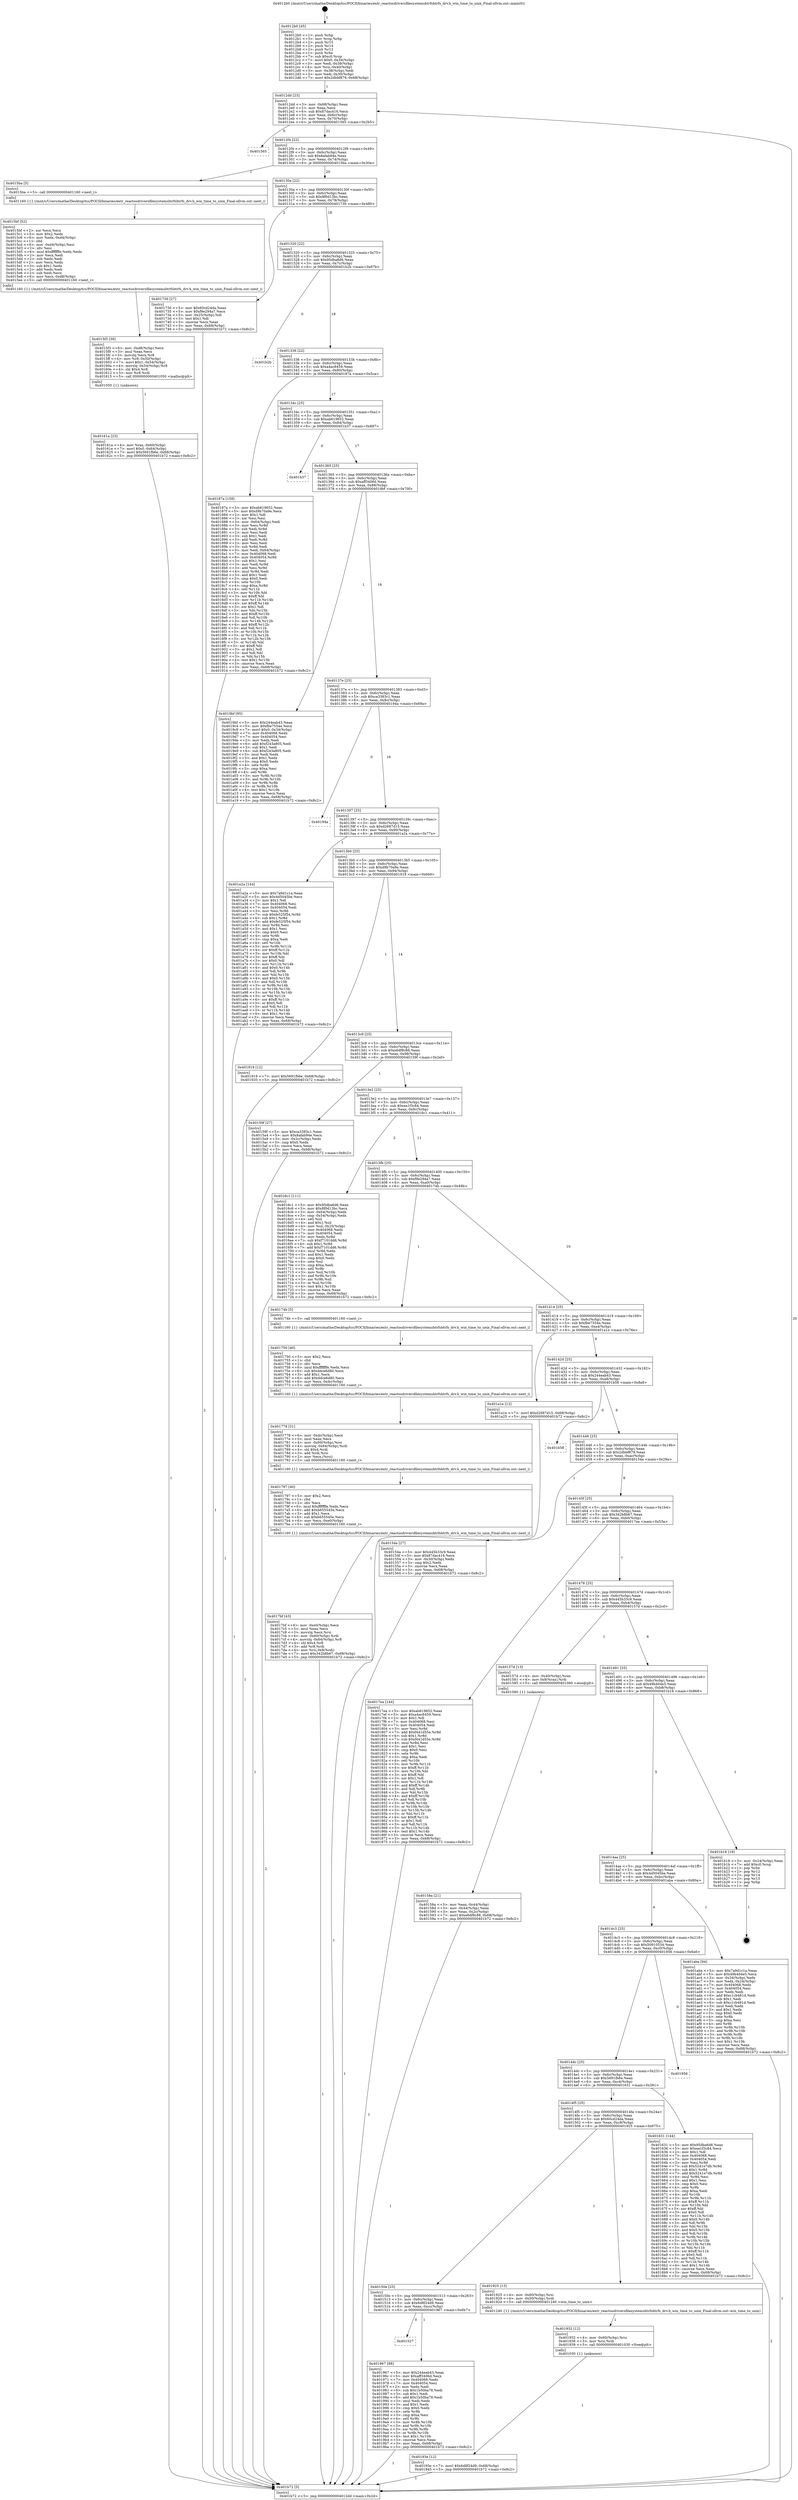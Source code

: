 digraph "0x4012b0" {
  label = "0x4012b0 (/mnt/c/Users/mathe/Desktop/tcc/POCII/binaries/extr_reactosdriversfilesystemsbtrfsbtrfs_drv.h_win_time_to_unix_Final-ollvm.out::main(0))"
  labelloc = "t"
  node[shape=record]

  Entry [label="",width=0.3,height=0.3,shape=circle,fillcolor=black,style=filled]
  "0x4012dd" [label="{
     0x4012dd [23]\l
     | [instrs]\l
     &nbsp;&nbsp;0x4012dd \<+3\>: mov -0x68(%rbp),%eax\l
     &nbsp;&nbsp;0x4012e0 \<+2\>: mov %eax,%ecx\l
     &nbsp;&nbsp;0x4012e2 \<+6\>: sub $0x87dac416,%ecx\l
     &nbsp;&nbsp;0x4012e8 \<+3\>: mov %eax,-0x6c(%rbp)\l
     &nbsp;&nbsp;0x4012eb \<+3\>: mov %ecx,-0x70(%rbp)\l
     &nbsp;&nbsp;0x4012ee \<+6\>: je 0000000000401565 \<main+0x2b5\>\l
  }"]
  "0x401565" [label="{
     0x401565\l
  }", style=dashed]
  "0x4012f4" [label="{
     0x4012f4 [22]\l
     | [instrs]\l
     &nbsp;&nbsp;0x4012f4 \<+5\>: jmp 00000000004012f9 \<main+0x49\>\l
     &nbsp;&nbsp;0x4012f9 \<+3\>: mov -0x6c(%rbp),%eax\l
     &nbsp;&nbsp;0x4012fc \<+5\>: sub $0x8afab94e,%eax\l
     &nbsp;&nbsp;0x401301 \<+3\>: mov %eax,-0x74(%rbp)\l
     &nbsp;&nbsp;0x401304 \<+6\>: je 00000000004015ba \<main+0x30a\>\l
  }"]
  Exit [label="",width=0.3,height=0.3,shape=circle,fillcolor=black,style=filled,peripheries=2]
  "0x4015ba" [label="{
     0x4015ba [5]\l
     | [instrs]\l
     &nbsp;&nbsp;0x4015ba \<+5\>: call 0000000000401160 \<next_i\>\l
     | [calls]\l
     &nbsp;&nbsp;0x401160 \{1\} (/mnt/c/Users/mathe/Desktop/tcc/POCII/binaries/extr_reactosdriversfilesystemsbtrfsbtrfs_drv.h_win_time_to_unix_Final-ollvm.out::next_i)\l
  }"]
  "0x40130a" [label="{
     0x40130a [22]\l
     | [instrs]\l
     &nbsp;&nbsp;0x40130a \<+5\>: jmp 000000000040130f \<main+0x5f\>\l
     &nbsp;&nbsp;0x40130f \<+3\>: mov -0x6c(%rbp),%eax\l
     &nbsp;&nbsp;0x401312 \<+5\>: sub $0x8f0d13bc,%eax\l
     &nbsp;&nbsp;0x401317 \<+3\>: mov %eax,-0x78(%rbp)\l
     &nbsp;&nbsp;0x40131a \<+6\>: je 0000000000401730 \<main+0x480\>\l
  }"]
  "0x401527" [label="{
     0x401527\l
  }", style=dashed]
  "0x401730" [label="{
     0x401730 [27]\l
     | [instrs]\l
     &nbsp;&nbsp;0x401730 \<+5\>: mov $0x60cd24da,%eax\l
     &nbsp;&nbsp;0x401735 \<+5\>: mov $0xf9e294a7,%ecx\l
     &nbsp;&nbsp;0x40173a \<+3\>: mov -0x25(%rbp),%dl\l
     &nbsp;&nbsp;0x40173d \<+3\>: test $0x1,%dl\l
     &nbsp;&nbsp;0x401740 \<+3\>: cmovne %ecx,%eax\l
     &nbsp;&nbsp;0x401743 \<+3\>: mov %eax,-0x68(%rbp)\l
     &nbsp;&nbsp;0x401746 \<+5\>: jmp 0000000000401b72 \<main+0x8c2\>\l
  }"]
  "0x401320" [label="{
     0x401320 [22]\l
     | [instrs]\l
     &nbsp;&nbsp;0x401320 \<+5\>: jmp 0000000000401325 \<main+0x75\>\l
     &nbsp;&nbsp;0x401325 \<+3\>: mov -0x6c(%rbp),%eax\l
     &nbsp;&nbsp;0x401328 \<+5\>: sub $0x95dba6d6,%eax\l
     &nbsp;&nbsp;0x40132d \<+3\>: mov %eax,-0x7c(%rbp)\l
     &nbsp;&nbsp;0x401330 \<+6\>: je 0000000000401b2b \<main+0x87b\>\l
  }"]
  "0x401967" [label="{
     0x401967 [88]\l
     | [instrs]\l
     &nbsp;&nbsp;0x401967 \<+5\>: mov $0x244eab43,%eax\l
     &nbsp;&nbsp;0x40196c \<+5\>: mov $0xaff3406d,%ecx\l
     &nbsp;&nbsp;0x401971 \<+7\>: mov 0x404068,%edx\l
     &nbsp;&nbsp;0x401978 \<+7\>: mov 0x404054,%esi\l
     &nbsp;&nbsp;0x40197f \<+2\>: mov %edx,%edi\l
     &nbsp;&nbsp;0x401981 \<+6\>: sub $0x1b50ba78,%edi\l
     &nbsp;&nbsp;0x401987 \<+3\>: sub $0x1,%edi\l
     &nbsp;&nbsp;0x40198a \<+6\>: add $0x1b50ba78,%edi\l
     &nbsp;&nbsp;0x401990 \<+3\>: imul %edi,%edx\l
     &nbsp;&nbsp;0x401993 \<+3\>: and $0x1,%edx\l
     &nbsp;&nbsp;0x401996 \<+3\>: cmp $0x0,%edx\l
     &nbsp;&nbsp;0x401999 \<+4\>: sete %r8b\l
     &nbsp;&nbsp;0x40199d \<+3\>: cmp $0xa,%esi\l
     &nbsp;&nbsp;0x4019a0 \<+4\>: setl %r9b\l
     &nbsp;&nbsp;0x4019a4 \<+3\>: mov %r8b,%r10b\l
     &nbsp;&nbsp;0x4019a7 \<+3\>: and %r9b,%r10b\l
     &nbsp;&nbsp;0x4019aa \<+3\>: xor %r9b,%r8b\l
     &nbsp;&nbsp;0x4019ad \<+3\>: or %r8b,%r10b\l
     &nbsp;&nbsp;0x4019b0 \<+4\>: test $0x1,%r10b\l
     &nbsp;&nbsp;0x4019b4 \<+3\>: cmovne %ecx,%eax\l
     &nbsp;&nbsp;0x4019b7 \<+3\>: mov %eax,-0x68(%rbp)\l
     &nbsp;&nbsp;0x4019ba \<+5\>: jmp 0000000000401b72 \<main+0x8c2\>\l
  }"]
  "0x401b2b" [label="{
     0x401b2b\l
  }", style=dashed]
  "0x401336" [label="{
     0x401336 [22]\l
     | [instrs]\l
     &nbsp;&nbsp;0x401336 \<+5\>: jmp 000000000040133b \<main+0x8b\>\l
     &nbsp;&nbsp;0x40133b \<+3\>: mov -0x6c(%rbp),%eax\l
     &nbsp;&nbsp;0x40133e \<+5\>: sub $0xa4ac8459,%eax\l
     &nbsp;&nbsp;0x401343 \<+3\>: mov %eax,-0x80(%rbp)\l
     &nbsp;&nbsp;0x401346 \<+6\>: je 000000000040187a \<main+0x5ca\>\l
  }"]
  "0x40193e" [label="{
     0x40193e [12]\l
     | [instrs]\l
     &nbsp;&nbsp;0x40193e \<+7\>: movl $0x6d8f24d9,-0x68(%rbp)\l
     &nbsp;&nbsp;0x401945 \<+5\>: jmp 0000000000401b72 \<main+0x8c2\>\l
  }"]
  "0x40187a" [label="{
     0x40187a [159]\l
     | [instrs]\l
     &nbsp;&nbsp;0x40187a \<+5\>: mov $0xab619652,%eax\l
     &nbsp;&nbsp;0x40187f \<+5\>: mov $0xd9b70a9e,%ecx\l
     &nbsp;&nbsp;0x401884 \<+2\>: mov $0x1,%dl\l
     &nbsp;&nbsp;0x401886 \<+2\>: xor %esi,%esi\l
     &nbsp;&nbsp;0x401888 \<+3\>: mov -0x64(%rbp),%edi\l
     &nbsp;&nbsp;0x40188b \<+3\>: mov %esi,%r8d\l
     &nbsp;&nbsp;0x40188e \<+3\>: sub %edi,%r8d\l
     &nbsp;&nbsp;0x401891 \<+2\>: mov %esi,%edi\l
     &nbsp;&nbsp;0x401893 \<+3\>: sub $0x1,%edi\l
     &nbsp;&nbsp;0x401896 \<+3\>: add %edi,%r8d\l
     &nbsp;&nbsp;0x401899 \<+2\>: mov %esi,%edi\l
     &nbsp;&nbsp;0x40189b \<+3\>: sub %r8d,%edi\l
     &nbsp;&nbsp;0x40189e \<+3\>: mov %edi,-0x64(%rbp)\l
     &nbsp;&nbsp;0x4018a1 \<+7\>: mov 0x404068,%edi\l
     &nbsp;&nbsp;0x4018a8 \<+8\>: mov 0x404054,%r8d\l
     &nbsp;&nbsp;0x4018b0 \<+3\>: sub $0x1,%esi\l
     &nbsp;&nbsp;0x4018b3 \<+3\>: mov %edi,%r9d\l
     &nbsp;&nbsp;0x4018b6 \<+3\>: add %esi,%r9d\l
     &nbsp;&nbsp;0x4018b9 \<+4\>: imul %r9d,%edi\l
     &nbsp;&nbsp;0x4018bd \<+3\>: and $0x1,%edi\l
     &nbsp;&nbsp;0x4018c0 \<+3\>: cmp $0x0,%edi\l
     &nbsp;&nbsp;0x4018c3 \<+4\>: sete %r10b\l
     &nbsp;&nbsp;0x4018c7 \<+4\>: cmp $0xa,%r8d\l
     &nbsp;&nbsp;0x4018cb \<+4\>: setl %r11b\l
     &nbsp;&nbsp;0x4018cf \<+3\>: mov %r10b,%bl\l
     &nbsp;&nbsp;0x4018d2 \<+3\>: xor $0xff,%bl\l
     &nbsp;&nbsp;0x4018d5 \<+3\>: mov %r11b,%r14b\l
     &nbsp;&nbsp;0x4018d8 \<+4\>: xor $0xff,%r14b\l
     &nbsp;&nbsp;0x4018dc \<+3\>: xor $0x1,%dl\l
     &nbsp;&nbsp;0x4018df \<+3\>: mov %bl,%r15b\l
     &nbsp;&nbsp;0x4018e2 \<+4\>: and $0xff,%r15b\l
     &nbsp;&nbsp;0x4018e6 \<+3\>: and %dl,%r10b\l
     &nbsp;&nbsp;0x4018e9 \<+3\>: mov %r14b,%r12b\l
     &nbsp;&nbsp;0x4018ec \<+4\>: and $0xff,%r12b\l
     &nbsp;&nbsp;0x4018f0 \<+3\>: and %dl,%r11b\l
     &nbsp;&nbsp;0x4018f3 \<+3\>: or %r10b,%r15b\l
     &nbsp;&nbsp;0x4018f6 \<+3\>: or %r11b,%r12b\l
     &nbsp;&nbsp;0x4018f9 \<+3\>: xor %r12b,%r15b\l
     &nbsp;&nbsp;0x4018fc \<+3\>: or %r14b,%bl\l
     &nbsp;&nbsp;0x4018ff \<+3\>: xor $0xff,%bl\l
     &nbsp;&nbsp;0x401902 \<+3\>: or $0x1,%dl\l
     &nbsp;&nbsp;0x401905 \<+2\>: and %dl,%bl\l
     &nbsp;&nbsp;0x401907 \<+3\>: or %bl,%r15b\l
     &nbsp;&nbsp;0x40190a \<+4\>: test $0x1,%r15b\l
     &nbsp;&nbsp;0x40190e \<+3\>: cmovne %ecx,%eax\l
     &nbsp;&nbsp;0x401911 \<+3\>: mov %eax,-0x68(%rbp)\l
     &nbsp;&nbsp;0x401914 \<+5\>: jmp 0000000000401b72 \<main+0x8c2\>\l
  }"]
  "0x40134c" [label="{
     0x40134c [25]\l
     | [instrs]\l
     &nbsp;&nbsp;0x40134c \<+5\>: jmp 0000000000401351 \<main+0xa1\>\l
     &nbsp;&nbsp;0x401351 \<+3\>: mov -0x6c(%rbp),%eax\l
     &nbsp;&nbsp;0x401354 \<+5\>: sub $0xab619652,%eax\l
     &nbsp;&nbsp;0x401359 \<+6\>: mov %eax,-0x84(%rbp)\l
     &nbsp;&nbsp;0x40135f \<+6\>: je 0000000000401b37 \<main+0x887\>\l
  }"]
  "0x401932" [label="{
     0x401932 [12]\l
     | [instrs]\l
     &nbsp;&nbsp;0x401932 \<+4\>: mov -0x60(%rbp),%rsi\l
     &nbsp;&nbsp;0x401936 \<+3\>: mov %rsi,%rdi\l
     &nbsp;&nbsp;0x401939 \<+5\>: call 0000000000401030 \<free@plt\>\l
     | [calls]\l
     &nbsp;&nbsp;0x401030 \{1\} (unknown)\l
  }"]
  "0x401b37" [label="{
     0x401b37\l
  }", style=dashed]
  "0x401365" [label="{
     0x401365 [25]\l
     | [instrs]\l
     &nbsp;&nbsp;0x401365 \<+5\>: jmp 000000000040136a \<main+0xba\>\l
     &nbsp;&nbsp;0x40136a \<+3\>: mov -0x6c(%rbp),%eax\l
     &nbsp;&nbsp;0x40136d \<+5\>: sub $0xaff3406d,%eax\l
     &nbsp;&nbsp;0x401372 \<+6\>: mov %eax,-0x88(%rbp)\l
     &nbsp;&nbsp;0x401378 \<+6\>: je 00000000004019bf \<main+0x70f\>\l
  }"]
  "0x40150e" [label="{
     0x40150e [25]\l
     | [instrs]\l
     &nbsp;&nbsp;0x40150e \<+5\>: jmp 0000000000401513 \<main+0x263\>\l
     &nbsp;&nbsp;0x401513 \<+3\>: mov -0x6c(%rbp),%eax\l
     &nbsp;&nbsp;0x401516 \<+5\>: sub $0x6d8f24d9,%eax\l
     &nbsp;&nbsp;0x40151b \<+6\>: mov %eax,-0xcc(%rbp)\l
     &nbsp;&nbsp;0x401521 \<+6\>: je 0000000000401967 \<main+0x6b7\>\l
  }"]
  "0x4019bf" [label="{
     0x4019bf [95]\l
     | [instrs]\l
     &nbsp;&nbsp;0x4019bf \<+5\>: mov $0x244eab43,%eax\l
     &nbsp;&nbsp;0x4019c4 \<+5\>: mov $0xfbe7554e,%ecx\l
     &nbsp;&nbsp;0x4019c9 \<+7\>: movl $0x0,-0x34(%rbp)\l
     &nbsp;&nbsp;0x4019d0 \<+7\>: mov 0x404068,%edx\l
     &nbsp;&nbsp;0x4019d7 \<+7\>: mov 0x404054,%esi\l
     &nbsp;&nbsp;0x4019de \<+2\>: mov %edx,%edi\l
     &nbsp;&nbsp;0x4019e0 \<+6\>: add $0xf243a805,%edi\l
     &nbsp;&nbsp;0x4019e6 \<+3\>: sub $0x1,%edi\l
     &nbsp;&nbsp;0x4019e9 \<+6\>: sub $0xf243a805,%edi\l
     &nbsp;&nbsp;0x4019ef \<+3\>: imul %edi,%edx\l
     &nbsp;&nbsp;0x4019f2 \<+3\>: and $0x1,%edx\l
     &nbsp;&nbsp;0x4019f5 \<+3\>: cmp $0x0,%edx\l
     &nbsp;&nbsp;0x4019f8 \<+4\>: sete %r8b\l
     &nbsp;&nbsp;0x4019fc \<+3\>: cmp $0xa,%esi\l
     &nbsp;&nbsp;0x4019ff \<+4\>: setl %r9b\l
     &nbsp;&nbsp;0x401a03 \<+3\>: mov %r8b,%r10b\l
     &nbsp;&nbsp;0x401a06 \<+3\>: and %r9b,%r10b\l
     &nbsp;&nbsp;0x401a09 \<+3\>: xor %r9b,%r8b\l
     &nbsp;&nbsp;0x401a0c \<+3\>: or %r8b,%r10b\l
     &nbsp;&nbsp;0x401a0f \<+4\>: test $0x1,%r10b\l
     &nbsp;&nbsp;0x401a13 \<+3\>: cmovne %ecx,%eax\l
     &nbsp;&nbsp;0x401a16 \<+3\>: mov %eax,-0x68(%rbp)\l
     &nbsp;&nbsp;0x401a19 \<+5\>: jmp 0000000000401b72 \<main+0x8c2\>\l
  }"]
  "0x40137e" [label="{
     0x40137e [25]\l
     | [instrs]\l
     &nbsp;&nbsp;0x40137e \<+5\>: jmp 0000000000401383 \<main+0xd3\>\l
     &nbsp;&nbsp;0x401383 \<+3\>: mov -0x6c(%rbp),%eax\l
     &nbsp;&nbsp;0x401386 \<+5\>: sub $0xca3383c1,%eax\l
     &nbsp;&nbsp;0x40138b \<+6\>: mov %eax,-0x8c(%rbp)\l
     &nbsp;&nbsp;0x401391 \<+6\>: je 000000000040194a \<main+0x69a\>\l
  }"]
  "0x401925" [label="{
     0x401925 [13]\l
     | [instrs]\l
     &nbsp;&nbsp;0x401925 \<+4\>: mov -0x60(%rbp),%rsi\l
     &nbsp;&nbsp;0x401929 \<+4\>: mov -0x50(%rbp),%rdi\l
     &nbsp;&nbsp;0x40192d \<+5\>: call 0000000000401240 \<win_time_to_unix\>\l
     | [calls]\l
     &nbsp;&nbsp;0x401240 \{1\} (/mnt/c/Users/mathe/Desktop/tcc/POCII/binaries/extr_reactosdriversfilesystemsbtrfsbtrfs_drv.h_win_time_to_unix_Final-ollvm.out::win_time_to_unix)\l
  }"]
  "0x40194a" [label="{
     0x40194a\l
  }", style=dashed]
  "0x401397" [label="{
     0x401397 [25]\l
     | [instrs]\l
     &nbsp;&nbsp;0x401397 \<+5\>: jmp 000000000040139c \<main+0xec\>\l
     &nbsp;&nbsp;0x40139c \<+3\>: mov -0x6c(%rbp),%eax\l
     &nbsp;&nbsp;0x40139f \<+5\>: sub $0xd2687d15,%eax\l
     &nbsp;&nbsp;0x4013a4 \<+6\>: mov %eax,-0x90(%rbp)\l
     &nbsp;&nbsp;0x4013aa \<+6\>: je 0000000000401a2a \<main+0x77a\>\l
  }"]
  "0x4017bf" [label="{
     0x4017bf [43]\l
     | [instrs]\l
     &nbsp;&nbsp;0x4017bf \<+6\>: mov -0xe0(%rbp),%ecx\l
     &nbsp;&nbsp;0x4017c5 \<+3\>: imul %eax,%ecx\l
     &nbsp;&nbsp;0x4017c8 \<+3\>: movslq %ecx,%rsi\l
     &nbsp;&nbsp;0x4017cb \<+4\>: mov -0x60(%rbp),%rdi\l
     &nbsp;&nbsp;0x4017cf \<+4\>: movslq -0x64(%rbp),%r8\l
     &nbsp;&nbsp;0x4017d3 \<+4\>: shl $0x4,%r8\l
     &nbsp;&nbsp;0x4017d7 \<+3\>: add %r8,%rdi\l
     &nbsp;&nbsp;0x4017da \<+4\>: mov %rsi,0x8(%rdi)\l
     &nbsp;&nbsp;0x4017de \<+7\>: movl $0x342b8b67,-0x68(%rbp)\l
     &nbsp;&nbsp;0x4017e5 \<+5\>: jmp 0000000000401b72 \<main+0x8c2\>\l
  }"]
  "0x401a2a" [label="{
     0x401a2a [144]\l
     | [instrs]\l
     &nbsp;&nbsp;0x401a2a \<+5\>: mov $0x7a9d1c1a,%eax\l
     &nbsp;&nbsp;0x401a2f \<+5\>: mov $0x4d5045be,%ecx\l
     &nbsp;&nbsp;0x401a34 \<+2\>: mov $0x1,%dl\l
     &nbsp;&nbsp;0x401a36 \<+7\>: mov 0x404068,%esi\l
     &nbsp;&nbsp;0x401a3d \<+7\>: mov 0x404054,%edi\l
     &nbsp;&nbsp;0x401a44 \<+3\>: mov %esi,%r8d\l
     &nbsp;&nbsp;0x401a47 \<+7\>: sub $0xfe525f54,%r8d\l
     &nbsp;&nbsp;0x401a4e \<+4\>: sub $0x1,%r8d\l
     &nbsp;&nbsp;0x401a52 \<+7\>: add $0xfe525f54,%r8d\l
     &nbsp;&nbsp;0x401a59 \<+4\>: imul %r8d,%esi\l
     &nbsp;&nbsp;0x401a5d \<+3\>: and $0x1,%esi\l
     &nbsp;&nbsp;0x401a60 \<+3\>: cmp $0x0,%esi\l
     &nbsp;&nbsp;0x401a63 \<+4\>: sete %r9b\l
     &nbsp;&nbsp;0x401a67 \<+3\>: cmp $0xa,%edi\l
     &nbsp;&nbsp;0x401a6a \<+4\>: setl %r10b\l
     &nbsp;&nbsp;0x401a6e \<+3\>: mov %r9b,%r11b\l
     &nbsp;&nbsp;0x401a71 \<+4\>: xor $0xff,%r11b\l
     &nbsp;&nbsp;0x401a75 \<+3\>: mov %r10b,%bl\l
     &nbsp;&nbsp;0x401a78 \<+3\>: xor $0xff,%bl\l
     &nbsp;&nbsp;0x401a7b \<+3\>: xor $0x0,%dl\l
     &nbsp;&nbsp;0x401a7e \<+3\>: mov %r11b,%r14b\l
     &nbsp;&nbsp;0x401a81 \<+4\>: and $0x0,%r14b\l
     &nbsp;&nbsp;0x401a85 \<+3\>: and %dl,%r9b\l
     &nbsp;&nbsp;0x401a88 \<+3\>: mov %bl,%r15b\l
     &nbsp;&nbsp;0x401a8b \<+4\>: and $0x0,%r15b\l
     &nbsp;&nbsp;0x401a8f \<+3\>: and %dl,%r10b\l
     &nbsp;&nbsp;0x401a92 \<+3\>: or %r9b,%r14b\l
     &nbsp;&nbsp;0x401a95 \<+3\>: or %r10b,%r15b\l
     &nbsp;&nbsp;0x401a98 \<+3\>: xor %r15b,%r14b\l
     &nbsp;&nbsp;0x401a9b \<+3\>: or %bl,%r11b\l
     &nbsp;&nbsp;0x401a9e \<+4\>: xor $0xff,%r11b\l
     &nbsp;&nbsp;0x401aa2 \<+3\>: or $0x0,%dl\l
     &nbsp;&nbsp;0x401aa5 \<+3\>: and %dl,%r11b\l
     &nbsp;&nbsp;0x401aa8 \<+3\>: or %r11b,%r14b\l
     &nbsp;&nbsp;0x401aab \<+4\>: test $0x1,%r14b\l
     &nbsp;&nbsp;0x401aaf \<+3\>: cmovne %ecx,%eax\l
     &nbsp;&nbsp;0x401ab2 \<+3\>: mov %eax,-0x68(%rbp)\l
     &nbsp;&nbsp;0x401ab5 \<+5\>: jmp 0000000000401b72 \<main+0x8c2\>\l
  }"]
  "0x4013b0" [label="{
     0x4013b0 [25]\l
     | [instrs]\l
     &nbsp;&nbsp;0x4013b0 \<+5\>: jmp 00000000004013b5 \<main+0x105\>\l
     &nbsp;&nbsp;0x4013b5 \<+3\>: mov -0x6c(%rbp),%eax\l
     &nbsp;&nbsp;0x4013b8 \<+5\>: sub $0xd9b70a9e,%eax\l
     &nbsp;&nbsp;0x4013bd \<+6\>: mov %eax,-0x94(%rbp)\l
     &nbsp;&nbsp;0x4013c3 \<+6\>: je 0000000000401919 \<main+0x669\>\l
  }"]
  "0x401797" [label="{
     0x401797 [40]\l
     | [instrs]\l
     &nbsp;&nbsp;0x401797 \<+5\>: mov $0x2,%ecx\l
     &nbsp;&nbsp;0x40179c \<+1\>: cltd\l
     &nbsp;&nbsp;0x40179d \<+2\>: idiv %ecx\l
     &nbsp;&nbsp;0x40179f \<+6\>: imul $0xfffffffe,%edx,%ecx\l
     &nbsp;&nbsp;0x4017a5 \<+6\>: add $0xb655545e,%ecx\l
     &nbsp;&nbsp;0x4017ab \<+3\>: add $0x1,%ecx\l
     &nbsp;&nbsp;0x4017ae \<+6\>: sub $0xb655545e,%ecx\l
     &nbsp;&nbsp;0x4017b4 \<+6\>: mov %ecx,-0xe0(%rbp)\l
     &nbsp;&nbsp;0x4017ba \<+5\>: call 0000000000401160 \<next_i\>\l
     | [calls]\l
     &nbsp;&nbsp;0x401160 \{1\} (/mnt/c/Users/mathe/Desktop/tcc/POCII/binaries/extr_reactosdriversfilesystemsbtrfsbtrfs_drv.h_win_time_to_unix_Final-ollvm.out::next_i)\l
  }"]
  "0x401919" [label="{
     0x401919 [12]\l
     | [instrs]\l
     &nbsp;&nbsp;0x401919 \<+7\>: movl $0x5691fb6e,-0x68(%rbp)\l
     &nbsp;&nbsp;0x401920 \<+5\>: jmp 0000000000401b72 \<main+0x8c2\>\l
  }"]
  "0x4013c9" [label="{
     0x4013c9 [25]\l
     | [instrs]\l
     &nbsp;&nbsp;0x4013c9 \<+5\>: jmp 00000000004013ce \<main+0x11e\>\l
     &nbsp;&nbsp;0x4013ce \<+3\>: mov -0x6c(%rbp),%eax\l
     &nbsp;&nbsp;0x4013d1 \<+5\>: sub $0xe6df8c88,%eax\l
     &nbsp;&nbsp;0x4013d6 \<+6\>: mov %eax,-0x98(%rbp)\l
     &nbsp;&nbsp;0x4013dc \<+6\>: je 000000000040159f \<main+0x2ef\>\l
  }"]
  "0x401778" [label="{
     0x401778 [31]\l
     | [instrs]\l
     &nbsp;&nbsp;0x401778 \<+6\>: mov -0xdc(%rbp),%ecx\l
     &nbsp;&nbsp;0x40177e \<+3\>: imul %eax,%ecx\l
     &nbsp;&nbsp;0x401781 \<+4\>: mov -0x60(%rbp),%rsi\l
     &nbsp;&nbsp;0x401785 \<+4\>: movslq -0x64(%rbp),%rdi\l
     &nbsp;&nbsp;0x401789 \<+4\>: shl $0x4,%rdi\l
     &nbsp;&nbsp;0x40178d \<+3\>: add %rdi,%rsi\l
     &nbsp;&nbsp;0x401790 \<+2\>: mov %ecx,(%rsi)\l
     &nbsp;&nbsp;0x401792 \<+5\>: call 0000000000401160 \<next_i\>\l
     | [calls]\l
     &nbsp;&nbsp;0x401160 \{1\} (/mnt/c/Users/mathe/Desktop/tcc/POCII/binaries/extr_reactosdriversfilesystemsbtrfsbtrfs_drv.h_win_time_to_unix_Final-ollvm.out::next_i)\l
  }"]
  "0x40159f" [label="{
     0x40159f [27]\l
     | [instrs]\l
     &nbsp;&nbsp;0x40159f \<+5\>: mov $0xca3383c1,%eax\l
     &nbsp;&nbsp;0x4015a4 \<+5\>: mov $0x8afab94e,%ecx\l
     &nbsp;&nbsp;0x4015a9 \<+3\>: mov -0x2c(%rbp),%edx\l
     &nbsp;&nbsp;0x4015ac \<+3\>: cmp $0x0,%edx\l
     &nbsp;&nbsp;0x4015af \<+3\>: cmove %ecx,%eax\l
     &nbsp;&nbsp;0x4015b2 \<+3\>: mov %eax,-0x68(%rbp)\l
     &nbsp;&nbsp;0x4015b5 \<+5\>: jmp 0000000000401b72 \<main+0x8c2\>\l
  }"]
  "0x4013e2" [label="{
     0x4013e2 [25]\l
     | [instrs]\l
     &nbsp;&nbsp;0x4013e2 \<+5\>: jmp 00000000004013e7 \<main+0x137\>\l
     &nbsp;&nbsp;0x4013e7 \<+3\>: mov -0x6c(%rbp),%eax\l
     &nbsp;&nbsp;0x4013ea \<+5\>: sub $0xea1f3c84,%eax\l
     &nbsp;&nbsp;0x4013ef \<+6\>: mov %eax,-0x9c(%rbp)\l
     &nbsp;&nbsp;0x4013f5 \<+6\>: je 00000000004016c1 \<main+0x411\>\l
  }"]
  "0x401750" [label="{
     0x401750 [40]\l
     | [instrs]\l
     &nbsp;&nbsp;0x401750 \<+5\>: mov $0x2,%ecx\l
     &nbsp;&nbsp;0x401755 \<+1\>: cltd\l
     &nbsp;&nbsp;0x401756 \<+2\>: idiv %ecx\l
     &nbsp;&nbsp;0x401758 \<+6\>: imul $0xfffffffe,%edx,%ecx\l
     &nbsp;&nbsp;0x40175e \<+6\>: sub $0xddce6d80,%ecx\l
     &nbsp;&nbsp;0x401764 \<+3\>: add $0x1,%ecx\l
     &nbsp;&nbsp;0x401767 \<+6\>: add $0xddce6d80,%ecx\l
     &nbsp;&nbsp;0x40176d \<+6\>: mov %ecx,-0xdc(%rbp)\l
     &nbsp;&nbsp;0x401773 \<+5\>: call 0000000000401160 \<next_i\>\l
     | [calls]\l
     &nbsp;&nbsp;0x401160 \{1\} (/mnt/c/Users/mathe/Desktop/tcc/POCII/binaries/extr_reactosdriversfilesystemsbtrfsbtrfs_drv.h_win_time_to_unix_Final-ollvm.out::next_i)\l
  }"]
  "0x4016c1" [label="{
     0x4016c1 [111]\l
     | [instrs]\l
     &nbsp;&nbsp;0x4016c1 \<+5\>: mov $0x95dba6d6,%eax\l
     &nbsp;&nbsp;0x4016c6 \<+5\>: mov $0x8f0d13bc,%ecx\l
     &nbsp;&nbsp;0x4016cb \<+3\>: mov -0x64(%rbp),%edx\l
     &nbsp;&nbsp;0x4016ce \<+3\>: cmp -0x54(%rbp),%edx\l
     &nbsp;&nbsp;0x4016d1 \<+4\>: setl %sil\l
     &nbsp;&nbsp;0x4016d5 \<+4\>: and $0x1,%sil\l
     &nbsp;&nbsp;0x4016d9 \<+4\>: mov %sil,-0x25(%rbp)\l
     &nbsp;&nbsp;0x4016dd \<+7\>: mov 0x404068,%edx\l
     &nbsp;&nbsp;0x4016e4 \<+7\>: mov 0x404054,%edi\l
     &nbsp;&nbsp;0x4016eb \<+3\>: mov %edx,%r8d\l
     &nbsp;&nbsp;0x4016ee \<+7\>: sub $0xf7101dd6,%r8d\l
     &nbsp;&nbsp;0x4016f5 \<+4\>: sub $0x1,%r8d\l
     &nbsp;&nbsp;0x4016f9 \<+7\>: add $0xf7101dd6,%r8d\l
     &nbsp;&nbsp;0x401700 \<+4\>: imul %r8d,%edx\l
     &nbsp;&nbsp;0x401704 \<+3\>: and $0x1,%edx\l
     &nbsp;&nbsp;0x401707 \<+3\>: cmp $0x0,%edx\l
     &nbsp;&nbsp;0x40170a \<+4\>: sete %sil\l
     &nbsp;&nbsp;0x40170e \<+3\>: cmp $0xa,%edi\l
     &nbsp;&nbsp;0x401711 \<+4\>: setl %r9b\l
     &nbsp;&nbsp;0x401715 \<+3\>: mov %sil,%r10b\l
     &nbsp;&nbsp;0x401718 \<+3\>: and %r9b,%r10b\l
     &nbsp;&nbsp;0x40171b \<+3\>: xor %r9b,%sil\l
     &nbsp;&nbsp;0x40171e \<+3\>: or %sil,%r10b\l
     &nbsp;&nbsp;0x401721 \<+4\>: test $0x1,%r10b\l
     &nbsp;&nbsp;0x401725 \<+3\>: cmovne %ecx,%eax\l
     &nbsp;&nbsp;0x401728 \<+3\>: mov %eax,-0x68(%rbp)\l
     &nbsp;&nbsp;0x40172b \<+5\>: jmp 0000000000401b72 \<main+0x8c2\>\l
  }"]
  "0x4013fb" [label="{
     0x4013fb [25]\l
     | [instrs]\l
     &nbsp;&nbsp;0x4013fb \<+5\>: jmp 0000000000401400 \<main+0x150\>\l
     &nbsp;&nbsp;0x401400 \<+3\>: mov -0x6c(%rbp),%eax\l
     &nbsp;&nbsp;0x401403 \<+5\>: sub $0xf9e294a7,%eax\l
     &nbsp;&nbsp;0x401408 \<+6\>: mov %eax,-0xa0(%rbp)\l
     &nbsp;&nbsp;0x40140e \<+6\>: je 000000000040174b \<main+0x49b\>\l
  }"]
  "0x4014f5" [label="{
     0x4014f5 [25]\l
     | [instrs]\l
     &nbsp;&nbsp;0x4014f5 \<+5\>: jmp 00000000004014fa \<main+0x24a\>\l
     &nbsp;&nbsp;0x4014fa \<+3\>: mov -0x6c(%rbp),%eax\l
     &nbsp;&nbsp;0x4014fd \<+5\>: sub $0x60cd24da,%eax\l
     &nbsp;&nbsp;0x401502 \<+6\>: mov %eax,-0xc8(%rbp)\l
     &nbsp;&nbsp;0x401508 \<+6\>: je 0000000000401925 \<main+0x675\>\l
  }"]
  "0x40174b" [label="{
     0x40174b [5]\l
     | [instrs]\l
     &nbsp;&nbsp;0x40174b \<+5\>: call 0000000000401160 \<next_i\>\l
     | [calls]\l
     &nbsp;&nbsp;0x401160 \{1\} (/mnt/c/Users/mathe/Desktop/tcc/POCII/binaries/extr_reactosdriversfilesystemsbtrfsbtrfs_drv.h_win_time_to_unix_Final-ollvm.out::next_i)\l
  }"]
  "0x401414" [label="{
     0x401414 [25]\l
     | [instrs]\l
     &nbsp;&nbsp;0x401414 \<+5\>: jmp 0000000000401419 \<main+0x169\>\l
     &nbsp;&nbsp;0x401419 \<+3\>: mov -0x6c(%rbp),%eax\l
     &nbsp;&nbsp;0x40141c \<+5\>: sub $0xfbe7554e,%eax\l
     &nbsp;&nbsp;0x401421 \<+6\>: mov %eax,-0xa4(%rbp)\l
     &nbsp;&nbsp;0x401427 \<+6\>: je 0000000000401a1e \<main+0x76e\>\l
  }"]
  "0x401631" [label="{
     0x401631 [144]\l
     | [instrs]\l
     &nbsp;&nbsp;0x401631 \<+5\>: mov $0x95dba6d6,%eax\l
     &nbsp;&nbsp;0x401636 \<+5\>: mov $0xea1f3c84,%ecx\l
     &nbsp;&nbsp;0x40163b \<+2\>: mov $0x1,%dl\l
     &nbsp;&nbsp;0x40163d \<+7\>: mov 0x404068,%esi\l
     &nbsp;&nbsp;0x401644 \<+7\>: mov 0x404054,%edi\l
     &nbsp;&nbsp;0x40164b \<+3\>: mov %esi,%r8d\l
     &nbsp;&nbsp;0x40164e \<+7\>: sub $0x5241e7db,%r8d\l
     &nbsp;&nbsp;0x401655 \<+4\>: sub $0x1,%r8d\l
     &nbsp;&nbsp;0x401659 \<+7\>: add $0x5241e7db,%r8d\l
     &nbsp;&nbsp;0x401660 \<+4\>: imul %r8d,%esi\l
     &nbsp;&nbsp;0x401664 \<+3\>: and $0x1,%esi\l
     &nbsp;&nbsp;0x401667 \<+3\>: cmp $0x0,%esi\l
     &nbsp;&nbsp;0x40166a \<+4\>: sete %r9b\l
     &nbsp;&nbsp;0x40166e \<+3\>: cmp $0xa,%edi\l
     &nbsp;&nbsp;0x401671 \<+4\>: setl %r10b\l
     &nbsp;&nbsp;0x401675 \<+3\>: mov %r9b,%r11b\l
     &nbsp;&nbsp;0x401678 \<+4\>: xor $0xff,%r11b\l
     &nbsp;&nbsp;0x40167c \<+3\>: mov %r10b,%bl\l
     &nbsp;&nbsp;0x40167f \<+3\>: xor $0xff,%bl\l
     &nbsp;&nbsp;0x401682 \<+3\>: xor $0x0,%dl\l
     &nbsp;&nbsp;0x401685 \<+3\>: mov %r11b,%r14b\l
     &nbsp;&nbsp;0x401688 \<+4\>: and $0x0,%r14b\l
     &nbsp;&nbsp;0x40168c \<+3\>: and %dl,%r9b\l
     &nbsp;&nbsp;0x40168f \<+3\>: mov %bl,%r15b\l
     &nbsp;&nbsp;0x401692 \<+4\>: and $0x0,%r15b\l
     &nbsp;&nbsp;0x401696 \<+3\>: and %dl,%r10b\l
     &nbsp;&nbsp;0x401699 \<+3\>: or %r9b,%r14b\l
     &nbsp;&nbsp;0x40169c \<+3\>: or %r10b,%r15b\l
     &nbsp;&nbsp;0x40169f \<+3\>: xor %r15b,%r14b\l
     &nbsp;&nbsp;0x4016a2 \<+3\>: or %bl,%r11b\l
     &nbsp;&nbsp;0x4016a5 \<+4\>: xor $0xff,%r11b\l
     &nbsp;&nbsp;0x4016a9 \<+3\>: or $0x0,%dl\l
     &nbsp;&nbsp;0x4016ac \<+3\>: and %dl,%r11b\l
     &nbsp;&nbsp;0x4016af \<+3\>: or %r11b,%r14b\l
     &nbsp;&nbsp;0x4016b2 \<+4\>: test $0x1,%r14b\l
     &nbsp;&nbsp;0x4016b6 \<+3\>: cmovne %ecx,%eax\l
     &nbsp;&nbsp;0x4016b9 \<+3\>: mov %eax,-0x68(%rbp)\l
     &nbsp;&nbsp;0x4016bc \<+5\>: jmp 0000000000401b72 \<main+0x8c2\>\l
  }"]
  "0x401a1e" [label="{
     0x401a1e [12]\l
     | [instrs]\l
     &nbsp;&nbsp;0x401a1e \<+7\>: movl $0xd2687d15,-0x68(%rbp)\l
     &nbsp;&nbsp;0x401a25 \<+5\>: jmp 0000000000401b72 \<main+0x8c2\>\l
  }"]
  "0x40142d" [label="{
     0x40142d [25]\l
     | [instrs]\l
     &nbsp;&nbsp;0x40142d \<+5\>: jmp 0000000000401432 \<main+0x182\>\l
     &nbsp;&nbsp;0x401432 \<+3\>: mov -0x6c(%rbp),%eax\l
     &nbsp;&nbsp;0x401435 \<+5\>: sub $0x244eab43,%eax\l
     &nbsp;&nbsp;0x40143a \<+6\>: mov %eax,-0xa8(%rbp)\l
     &nbsp;&nbsp;0x401440 \<+6\>: je 0000000000401b58 \<main+0x8a8\>\l
  }"]
  "0x4014dc" [label="{
     0x4014dc [25]\l
     | [instrs]\l
     &nbsp;&nbsp;0x4014dc \<+5\>: jmp 00000000004014e1 \<main+0x231\>\l
     &nbsp;&nbsp;0x4014e1 \<+3\>: mov -0x6c(%rbp),%eax\l
     &nbsp;&nbsp;0x4014e4 \<+5\>: sub $0x5691fb6e,%eax\l
     &nbsp;&nbsp;0x4014e9 \<+6\>: mov %eax,-0xc4(%rbp)\l
     &nbsp;&nbsp;0x4014ef \<+6\>: je 0000000000401631 \<main+0x381\>\l
  }"]
  "0x401b58" [label="{
     0x401b58\l
  }", style=dashed]
  "0x401446" [label="{
     0x401446 [25]\l
     | [instrs]\l
     &nbsp;&nbsp;0x401446 \<+5\>: jmp 000000000040144b \<main+0x19b\>\l
     &nbsp;&nbsp;0x40144b \<+3\>: mov -0x6c(%rbp),%eax\l
     &nbsp;&nbsp;0x40144e \<+5\>: sub $0x2dbbf879,%eax\l
     &nbsp;&nbsp;0x401453 \<+6\>: mov %eax,-0xac(%rbp)\l
     &nbsp;&nbsp;0x401459 \<+6\>: je 000000000040154a \<main+0x29a\>\l
  }"]
  "0x401956" [label="{
     0x401956\l
  }", style=dashed]
  "0x40154a" [label="{
     0x40154a [27]\l
     | [instrs]\l
     &nbsp;&nbsp;0x40154a \<+5\>: mov $0x445b33c9,%eax\l
     &nbsp;&nbsp;0x40154f \<+5\>: mov $0x87dac416,%ecx\l
     &nbsp;&nbsp;0x401554 \<+3\>: mov -0x30(%rbp),%edx\l
     &nbsp;&nbsp;0x401557 \<+3\>: cmp $0x2,%edx\l
     &nbsp;&nbsp;0x40155a \<+3\>: cmovne %ecx,%eax\l
     &nbsp;&nbsp;0x40155d \<+3\>: mov %eax,-0x68(%rbp)\l
     &nbsp;&nbsp;0x401560 \<+5\>: jmp 0000000000401b72 \<main+0x8c2\>\l
  }"]
  "0x40145f" [label="{
     0x40145f [25]\l
     | [instrs]\l
     &nbsp;&nbsp;0x40145f \<+5\>: jmp 0000000000401464 \<main+0x1b4\>\l
     &nbsp;&nbsp;0x401464 \<+3\>: mov -0x6c(%rbp),%eax\l
     &nbsp;&nbsp;0x401467 \<+5\>: sub $0x342b8b67,%eax\l
     &nbsp;&nbsp;0x40146c \<+6\>: mov %eax,-0xb0(%rbp)\l
     &nbsp;&nbsp;0x401472 \<+6\>: je 00000000004017ea \<main+0x53a\>\l
  }"]
  "0x401b72" [label="{
     0x401b72 [5]\l
     | [instrs]\l
     &nbsp;&nbsp;0x401b72 \<+5\>: jmp 00000000004012dd \<main+0x2d\>\l
  }"]
  "0x4012b0" [label="{
     0x4012b0 [45]\l
     | [instrs]\l
     &nbsp;&nbsp;0x4012b0 \<+1\>: push %rbp\l
     &nbsp;&nbsp;0x4012b1 \<+3\>: mov %rsp,%rbp\l
     &nbsp;&nbsp;0x4012b4 \<+2\>: push %r15\l
     &nbsp;&nbsp;0x4012b6 \<+2\>: push %r14\l
     &nbsp;&nbsp;0x4012b8 \<+2\>: push %r12\l
     &nbsp;&nbsp;0x4012ba \<+1\>: push %rbx\l
     &nbsp;&nbsp;0x4012bb \<+7\>: sub $0xc0,%rsp\l
     &nbsp;&nbsp;0x4012c2 \<+7\>: movl $0x0,-0x34(%rbp)\l
     &nbsp;&nbsp;0x4012c9 \<+3\>: mov %edi,-0x38(%rbp)\l
     &nbsp;&nbsp;0x4012cc \<+4\>: mov %rsi,-0x40(%rbp)\l
     &nbsp;&nbsp;0x4012d0 \<+3\>: mov -0x38(%rbp),%edi\l
     &nbsp;&nbsp;0x4012d3 \<+3\>: mov %edi,-0x30(%rbp)\l
     &nbsp;&nbsp;0x4012d6 \<+7\>: movl $0x2dbbf879,-0x68(%rbp)\l
  }"]
  "0x4014c3" [label="{
     0x4014c3 [25]\l
     | [instrs]\l
     &nbsp;&nbsp;0x4014c3 \<+5\>: jmp 00000000004014c8 \<main+0x218\>\l
     &nbsp;&nbsp;0x4014c8 \<+3\>: mov -0x6c(%rbp),%eax\l
     &nbsp;&nbsp;0x4014cb \<+5\>: sub $0x50910534,%eax\l
     &nbsp;&nbsp;0x4014d0 \<+6\>: mov %eax,-0xc0(%rbp)\l
     &nbsp;&nbsp;0x4014d6 \<+6\>: je 0000000000401956 \<main+0x6a6\>\l
  }"]
  "0x4017ea" [label="{
     0x4017ea [144]\l
     | [instrs]\l
     &nbsp;&nbsp;0x4017ea \<+5\>: mov $0xab619652,%eax\l
     &nbsp;&nbsp;0x4017ef \<+5\>: mov $0xa4ac8459,%ecx\l
     &nbsp;&nbsp;0x4017f4 \<+2\>: mov $0x1,%dl\l
     &nbsp;&nbsp;0x4017f6 \<+7\>: mov 0x404068,%esi\l
     &nbsp;&nbsp;0x4017fd \<+7\>: mov 0x404054,%edi\l
     &nbsp;&nbsp;0x401804 \<+3\>: mov %esi,%r8d\l
     &nbsp;&nbsp;0x401807 \<+7\>: add $0xf441d55e,%r8d\l
     &nbsp;&nbsp;0x40180e \<+4\>: sub $0x1,%r8d\l
     &nbsp;&nbsp;0x401812 \<+7\>: sub $0xf441d55e,%r8d\l
     &nbsp;&nbsp;0x401819 \<+4\>: imul %r8d,%esi\l
     &nbsp;&nbsp;0x40181d \<+3\>: and $0x1,%esi\l
     &nbsp;&nbsp;0x401820 \<+3\>: cmp $0x0,%esi\l
     &nbsp;&nbsp;0x401823 \<+4\>: sete %r9b\l
     &nbsp;&nbsp;0x401827 \<+3\>: cmp $0xa,%edi\l
     &nbsp;&nbsp;0x40182a \<+4\>: setl %r10b\l
     &nbsp;&nbsp;0x40182e \<+3\>: mov %r9b,%r11b\l
     &nbsp;&nbsp;0x401831 \<+4\>: xor $0xff,%r11b\l
     &nbsp;&nbsp;0x401835 \<+3\>: mov %r10b,%bl\l
     &nbsp;&nbsp;0x401838 \<+3\>: xor $0xff,%bl\l
     &nbsp;&nbsp;0x40183b \<+3\>: xor $0x1,%dl\l
     &nbsp;&nbsp;0x40183e \<+3\>: mov %r11b,%r14b\l
     &nbsp;&nbsp;0x401841 \<+4\>: and $0xff,%r14b\l
     &nbsp;&nbsp;0x401845 \<+3\>: and %dl,%r9b\l
     &nbsp;&nbsp;0x401848 \<+3\>: mov %bl,%r15b\l
     &nbsp;&nbsp;0x40184b \<+4\>: and $0xff,%r15b\l
     &nbsp;&nbsp;0x40184f \<+3\>: and %dl,%r10b\l
     &nbsp;&nbsp;0x401852 \<+3\>: or %r9b,%r14b\l
     &nbsp;&nbsp;0x401855 \<+3\>: or %r10b,%r15b\l
     &nbsp;&nbsp;0x401858 \<+3\>: xor %r15b,%r14b\l
     &nbsp;&nbsp;0x40185b \<+3\>: or %bl,%r11b\l
     &nbsp;&nbsp;0x40185e \<+4\>: xor $0xff,%r11b\l
     &nbsp;&nbsp;0x401862 \<+3\>: or $0x1,%dl\l
     &nbsp;&nbsp;0x401865 \<+3\>: and %dl,%r11b\l
     &nbsp;&nbsp;0x401868 \<+3\>: or %r11b,%r14b\l
     &nbsp;&nbsp;0x40186b \<+4\>: test $0x1,%r14b\l
     &nbsp;&nbsp;0x40186f \<+3\>: cmovne %ecx,%eax\l
     &nbsp;&nbsp;0x401872 \<+3\>: mov %eax,-0x68(%rbp)\l
     &nbsp;&nbsp;0x401875 \<+5\>: jmp 0000000000401b72 \<main+0x8c2\>\l
  }"]
  "0x401478" [label="{
     0x401478 [25]\l
     | [instrs]\l
     &nbsp;&nbsp;0x401478 \<+5\>: jmp 000000000040147d \<main+0x1cd\>\l
     &nbsp;&nbsp;0x40147d \<+3\>: mov -0x6c(%rbp),%eax\l
     &nbsp;&nbsp;0x401480 \<+5\>: sub $0x445b33c9,%eax\l
     &nbsp;&nbsp;0x401485 \<+6\>: mov %eax,-0xb4(%rbp)\l
     &nbsp;&nbsp;0x40148b \<+6\>: je 000000000040157d \<main+0x2cd\>\l
  }"]
  "0x401aba" [label="{
     0x401aba [94]\l
     | [instrs]\l
     &nbsp;&nbsp;0x401aba \<+5\>: mov $0x7a9d1c1a,%eax\l
     &nbsp;&nbsp;0x401abf \<+5\>: mov $0x49b404e5,%ecx\l
     &nbsp;&nbsp;0x401ac4 \<+3\>: mov -0x34(%rbp),%edx\l
     &nbsp;&nbsp;0x401ac7 \<+3\>: mov %edx,-0x24(%rbp)\l
     &nbsp;&nbsp;0x401aca \<+7\>: mov 0x404068,%edx\l
     &nbsp;&nbsp;0x401ad1 \<+7\>: mov 0x404054,%esi\l
     &nbsp;&nbsp;0x401ad8 \<+2\>: mov %edx,%edi\l
     &nbsp;&nbsp;0x401ada \<+6\>: add $0xc1cb481d,%edi\l
     &nbsp;&nbsp;0x401ae0 \<+3\>: sub $0x1,%edi\l
     &nbsp;&nbsp;0x401ae3 \<+6\>: sub $0xc1cb481d,%edi\l
     &nbsp;&nbsp;0x401ae9 \<+3\>: imul %edi,%edx\l
     &nbsp;&nbsp;0x401aec \<+3\>: and $0x1,%edx\l
     &nbsp;&nbsp;0x401aef \<+3\>: cmp $0x0,%edx\l
     &nbsp;&nbsp;0x401af2 \<+4\>: sete %r8b\l
     &nbsp;&nbsp;0x401af6 \<+3\>: cmp $0xa,%esi\l
     &nbsp;&nbsp;0x401af9 \<+4\>: setl %r9b\l
     &nbsp;&nbsp;0x401afd \<+3\>: mov %r8b,%r10b\l
     &nbsp;&nbsp;0x401b00 \<+3\>: and %r9b,%r10b\l
     &nbsp;&nbsp;0x401b03 \<+3\>: xor %r9b,%r8b\l
     &nbsp;&nbsp;0x401b06 \<+3\>: or %r8b,%r10b\l
     &nbsp;&nbsp;0x401b09 \<+4\>: test $0x1,%r10b\l
     &nbsp;&nbsp;0x401b0d \<+3\>: cmovne %ecx,%eax\l
     &nbsp;&nbsp;0x401b10 \<+3\>: mov %eax,-0x68(%rbp)\l
     &nbsp;&nbsp;0x401b13 \<+5\>: jmp 0000000000401b72 \<main+0x8c2\>\l
  }"]
  "0x40157d" [label="{
     0x40157d [13]\l
     | [instrs]\l
     &nbsp;&nbsp;0x40157d \<+4\>: mov -0x40(%rbp),%rax\l
     &nbsp;&nbsp;0x401581 \<+4\>: mov 0x8(%rax),%rdi\l
     &nbsp;&nbsp;0x401585 \<+5\>: call 0000000000401060 \<atoi@plt\>\l
     | [calls]\l
     &nbsp;&nbsp;0x401060 \{1\} (unknown)\l
  }"]
  "0x401491" [label="{
     0x401491 [25]\l
     | [instrs]\l
     &nbsp;&nbsp;0x401491 \<+5\>: jmp 0000000000401496 \<main+0x1e6\>\l
     &nbsp;&nbsp;0x401496 \<+3\>: mov -0x6c(%rbp),%eax\l
     &nbsp;&nbsp;0x401499 \<+5\>: sub $0x49b404e5,%eax\l
     &nbsp;&nbsp;0x40149e \<+6\>: mov %eax,-0xb8(%rbp)\l
     &nbsp;&nbsp;0x4014a4 \<+6\>: je 0000000000401b18 \<main+0x868\>\l
  }"]
  "0x40158a" [label="{
     0x40158a [21]\l
     | [instrs]\l
     &nbsp;&nbsp;0x40158a \<+3\>: mov %eax,-0x44(%rbp)\l
     &nbsp;&nbsp;0x40158d \<+3\>: mov -0x44(%rbp),%eax\l
     &nbsp;&nbsp;0x401590 \<+3\>: mov %eax,-0x2c(%rbp)\l
     &nbsp;&nbsp;0x401593 \<+7\>: movl $0xe6df8c88,-0x68(%rbp)\l
     &nbsp;&nbsp;0x40159a \<+5\>: jmp 0000000000401b72 \<main+0x8c2\>\l
  }"]
  "0x4015bf" [label="{
     0x4015bf [52]\l
     | [instrs]\l
     &nbsp;&nbsp;0x4015bf \<+2\>: xor %ecx,%ecx\l
     &nbsp;&nbsp;0x4015c1 \<+5\>: mov $0x2,%edx\l
     &nbsp;&nbsp;0x4015c6 \<+6\>: mov %edx,-0xd4(%rbp)\l
     &nbsp;&nbsp;0x4015cc \<+1\>: cltd\l
     &nbsp;&nbsp;0x4015cd \<+6\>: mov -0xd4(%rbp),%esi\l
     &nbsp;&nbsp;0x4015d3 \<+2\>: idiv %esi\l
     &nbsp;&nbsp;0x4015d5 \<+6\>: imul $0xfffffffe,%edx,%edx\l
     &nbsp;&nbsp;0x4015db \<+2\>: mov %ecx,%edi\l
     &nbsp;&nbsp;0x4015dd \<+2\>: sub %edx,%edi\l
     &nbsp;&nbsp;0x4015df \<+2\>: mov %ecx,%edx\l
     &nbsp;&nbsp;0x4015e1 \<+3\>: sub $0x1,%edx\l
     &nbsp;&nbsp;0x4015e4 \<+2\>: add %edx,%edi\l
     &nbsp;&nbsp;0x4015e6 \<+2\>: sub %edi,%ecx\l
     &nbsp;&nbsp;0x4015e8 \<+6\>: mov %ecx,-0xd8(%rbp)\l
     &nbsp;&nbsp;0x4015ee \<+5\>: call 0000000000401160 \<next_i\>\l
     | [calls]\l
     &nbsp;&nbsp;0x401160 \{1\} (/mnt/c/Users/mathe/Desktop/tcc/POCII/binaries/extr_reactosdriversfilesystemsbtrfsbtrfs_drv.h_win_time_to_unix_Final-ollvm.out::next_i)\l
  }"]
  "0x4015f3" [label="{
     0x4015f3 [39]\l
     | [instrs]\l
     &nbsp;&nbsp;0x4015f3 \<+6\>: mov -0xd8(%rbp),%ecx\l
     &nbsp;&nbsp;0x4015f9 \<+3\>: imul %eax,%ecx\l
     &nbsp;&nbsp;0x4015fc \<+3\>: movslq %ecx,%r8\l
     &nbsp;&nbsp;0x4015ff \<+4\>: mov %r8,-0x50(%rbp)\l
     &nbsp;&nbsp;0x401603 \<+7\>: movl $0x1,-0x54(%rbp)\l
     &nbsp;&nbsp;0x40160a \<+4\>: movslq -0x54(%rbp),%r8\l
     &nbsp;&nbsp;0x40160e \<+4\>: shl $0x4,%r8\l
     &nbsp;&nbsp;0x401612 \<+3\>: mov %r8,%rdi\l
     &nbsp;&nbsp;0x401615 \<+5\>: call 0000000000401050 \<malloc@plt\>\l
     | [calls]\l
     &nbsp;&nbsp;0x401050 \{1\} (unknown)\l
  }"]
  "0x40161a" [label="{
     0x40161a [23]\l
     | [instrs]\l
     &nbsp;&nbsp;0x40161a \<+4\>: mov %rax,-0x60(%rbp)\l
     &nbsp;&nbsp;0x40161e \<+7\>: movl $0x0,-0x64(%rbp)\l
     &nbsp;&nbsp;0x401625 \<+7\>: movl $0x5691fb6e,-0x68(%rbp)\l
     &nbsp;&nbsp;0x40162c \<+5\>: jmp 0000000000401b72 \<main+0x8c2\>\l
  }"]
  "0x4014aa" [label="{
     0x4014aa [25]\l
     | [instrs]\l
     &nbsp;&nbsp;0x4014aa \<+5\>: jmp 00000000004014af \<main+0x1ff\>\l
     &nbsp;&nbsp;0x4014af \<+3\>: mov -0x6c(%rbp),%eax\l
     &nbsp;&nbsp;0x4014b2 \<+5\>: sub $0x4d5045be,%eax\l
     &nbsp;&nbsp;0x4014b7 \<+6\>: mov %eax,-0xbc(%rbp)\l
     &nbsp;&nbsp;0x4014bd \<+6\>: je 0000000000401aba \<main+0x80a\>\l
  }"]
  "0x401b18" [label="{
     0x401b18 [19]\l
     | [instrs]\l
     &nbsp;&nbsp;0x401b18 \<+3\>: mov -0x24(%rbp),%eax\l
     &nbsp;&nbsp;0x401b1b \<+7\>: add $0xc0,%rsp\l
     &nbsp;&nbsp;0x401b22 \<+1\>: pop %rbx\l
     &nbsp;&nbsp;0x401b23 \<+2\>: pop %r12\l
     &nbsp;&nbsp;0x401b25 \<+2\>: pop %r14\l
     &nbsp;&nbsp;0x401b27 \<+2\>: pop %r15\l
     &nbsp;&nbsp;0x401b29 \<+1\>: pop %rbp\l
     &nbsp;&nbsp;0x401b2a \<+1\>: ret\l
  }"]
  Entry -> "0x4012b0" [label=" 1"]
  "0x4012dd" -> "0x401565" [label=" 0"]
  "0x4012dd" -> "0x4012f4" [label=" 21"]
  "0x401b18" -> Exit [label=" 1"]
  "0x4012f4" -> "0x4015ba" [label=" 1"]
  "0x4012f4" -> "0x40130a" [label=" 20"]
  "0x401aba" -> "0x401b72" [label=" 1"]
  "0x40130a" -> "0x401730" [label=" 2"]
  "0x40130a" -> "0x401320" [label=" 18"]
  "0x401a2a" -> "0x401b72" [label=" 1"]
  "0x401320" -> "0x401b2b" [label=" 0"]
  "0x401320" -> "0x401336" [label=" 18"]
  "0x401a1e" -> "0x401b72" [label=" 1"]
  "0x401336" -> "0x40187a" [label=" 1"]
  "0x401336" -> "0x40134c" [label=" 17"]
  "0x401967" -> "0x401b72" [label=" 1"]
  "0x40134c" -> "0x401b37" [label=" 0"]
  "0x40134c" -> "0x401365" [label=" 17"]
  "0x40150e" -> "0x401527" [label=" 0"]
  "0x401365" -> "0x4019bf" [label=" 1"]
  "0x401365" -> "0x40137e" [label=" 16"]
  "0x40150e" -> "0x401967" [label=" 1"]
  "0x40137e" -> "0x40194a" [label=" 0"]
  "0x40137e" -> "0x401397" [label=" 16"]
  "0x4019bf" -> "0x401b72" [label=" 1"]
  "0x401397" -> "0x401a2a" [label=" 1"]
  "0x401397" -> "0x4013b0" [label=" 15"]
  "0x401932" -> "0x40193e" [label=" 1"]
  "0x4013b0" -> "0x401919" [label=" 1"]
  "0x4013b0" -> "0x4013c9" [label=" 14"]
  "0x401925" -> "0x401932" [label=" 1"]
  "0x4013c9" -> "0x40159f" [label=" 1"]
  "0x4013c9" -> "0x4013e2" [label=" 13"]
  "0x4014f5" -> "0x40150e" [label=" 1"]
  "0x4013e2" -> "0x4016c1" [label=" 2"]
  "0x4013e2" -> "0x4013fb" [label=" 11"]
  "0x4014f5" -> "0x401925" [label=" 1"]
  "0x4013fb" -> "0x40174b" [label=" 1"]
  "0x4013fb" -> "0x401414" [label=" 10"]
  "0x40193e" -> "0x401b72" [label=" 1"]
  "0x401414" -> "0x401a1e" [label=" 1"]
  "0x401414" -> "0x40142d" [label=" 9"]
  "0x401919" -> "0x401b72" [label=" 1"]
  "0x40142d" -> "0x401b58" [label=" 0"]
  "0x40142d" -> "0x401446" [label=" 9"]
  "0x4017ea" -> "0x401b72" [label=" 1"]
  "0x401446" -> "0x40154a" [label=" 1"]
  "0x401446" -> "0x40145f" [label=" 8"]
  "0x40154a" -> "0x401b72" [label=" 1"]
  "0x4012b0" -> "0x4012dd" [label=" 1"]
  "0x401b72" -> "0x4012dd" [label=" 20"]
  "0x4017bf" -> "0x401b72" [label=" 1"]
  "0x40145f" -> "0x4017ea" [label=" 1"]
  "0x40145f" -> "0x401478" [label=" 7"]
  "0x401778" -> "0x401797" [label=" 1"]
  "0x401478" -> "0x40157d" [label=" 1"]
  "0x401478" -> "0x401491" [label=" 6"]
  "0x40157d" -> "0x40158a" [label=" 1"]
  "0x40158a" -> "0x401b72" [label=" 1"]
  "0x40159f" -> "0x401b72" [label=" 1"]
  "0x4015ba" -> "0x4015bf" [label=" 1"]
  "0x4015bf" -> "0x4015f3" [label=" 1"]
  "0x4015f3" -> "0x40161a" [label=" 1"]
  "0x40161a" -> "0x401b72" [label=" 1"]
  "0x401750" -> "0x401778" [label=" 1"]
  "0x401491" -> "0x401b18" [label=" 1"]
  "0x401491" -> "0x4014aa" [label=" 5"]
  "0x40174b" -> "0x401750" [label=" 1"]
  "0x4014aa" -> "0x401aba" [label=" 1"]
  "0x4014aa" -> "0x4014c3" [label=" 4"]
  "0x401797" -> "0x4017bf" [label=" 1"]
  "0x4014c3" -> "0x401956" [label=" 0"]
  "0x4014c3" -> "0x4014dc" [label=" 4"]
  "0x40187a" -> "0x401b72" [label=" 1"]
  "0x4014dc" -> "0x401631" [label=" 2"]
  "0x4014dc" -> "0x4014f5" [label=" 2"]
  "0x401631" -> "0x401b72" [label=" 2"]
  "0x4016c1" -> "0x401b72" [label=" 2"]
  "0x401730" -> "0x401b72" [label=" 2"]
}
